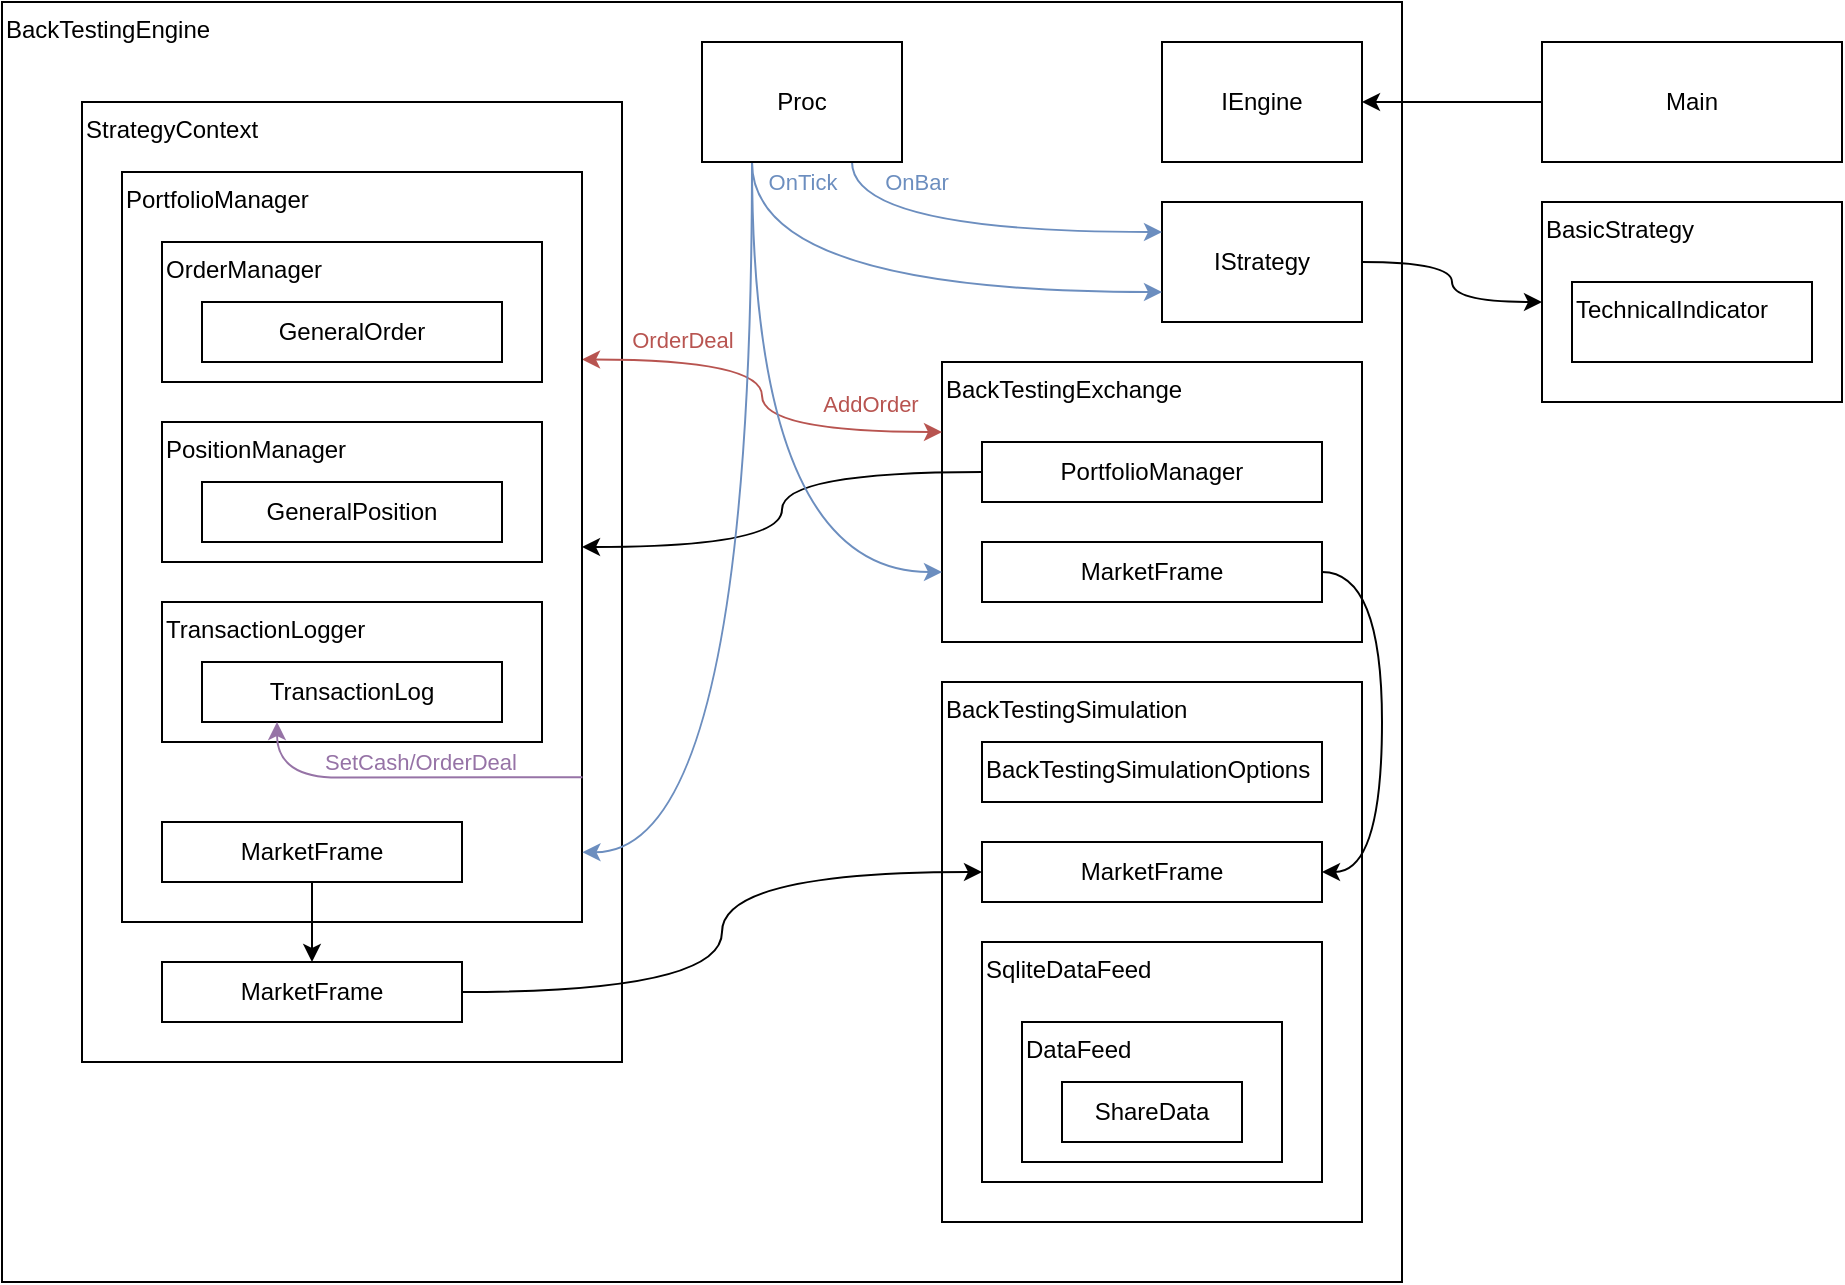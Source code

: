<mxfile compressed="false" version="17.4.2" type="device">
  <diagram id="RBpdQvFY65Nsy8YPTfME" name="第 1 页">
    <mxGraphModel dx="1346" dy="979" grid="1" gridSize="10" guides="1" tooltips="1" connect="1" arrows="1" fold="1" page="1" pageScale="1" pageWidth="1169" pageHeight="827" math="0" shadow="0">
      <root>
        <mxCell id="0" />
        <mxCell id="1" parent="0" />
        <mxCell id="mXMzZNQ0g-Ou7os5mHfn-1" value="BasicStrategy" style="rounded=0;whiteSpace=wrap;html=1;fillColor=none;align=left;verticalAlign=top;" parent="1" vertex="1">
          <mxGeometry x="890" y="180" width="150" height="100" as="geometry" />
        </mxCell>
        <mxCell id="qF3u3loVeFJ1pEqu5Syw-4" value="BackTestingEngine" style="rounded=0;whiteSpace=wrap;html=1;fillColor=none;align=left;verticalAlign=top;" parent="1" vertex="1">
          <mxGeometry x="120" y="80" width="700" height="640" as="geometry" />
        </mxCell>
        <mxCell id="qF3u3loVeFJ1pEqu5Syw-5" value="IEngine" style="rounded=0;whiteSpace=wrap;html=1;fillColor=none;align=center;verticalAlign=middle;" parent="1" vertex="1">
          <mxGeometry x="700" y="100" width="100" height="60" as="geometry" />
        </mxCell>
        <mxCell id="qF3u3loVeFJ1pEqu5Syw-6" value="StrategyContext" style="rounded=0;whiteSpace=wrap;html=1;fillColor=none;align=left;verticalAlign=top;" parent="1" vertex="1">
          <mxGeometry x="160" y="130" width="270" height="480" as="geometry" />
        </mxCell>
        <mxCell id="qF3u3loVeFJ1pEqu5Syw-7" value="BackTestingExchange" style="rounded=0;whiteSpace=wrap;html=1;fillColor=none;align=left;verticalAlign=top;" parent="1" vertex="1">
          <mxGeometry x="590" y="260" width="210" height="140" as="geometry" />
        </mxCell>
        <mxCell id="mXMzZNQ0g-Ou7os5mHfn-6" style="edgeStyle=orthogonalEdgeStyle;rounded=0;orthogonalLoop=1;jettySize=auto;html=1;exitX=1;exitY=0.5;exitDx=0;exitDy=0;entryX=0;entryY=0.5;entryDx=0;entryDy=0;curved=1;" parent="1" source="qF3u3loVeFJ1pEqu5Syw-8" target="mXMzZNQ0g-Ou7os5mHfn-1" edge="1">
          <mxGeometry relative="1" as="geometry" />
        </mxCell>
        <mxCell id="qF3u3loVeFJ1pEqu5Syw-8" value="IStrategy" style="rounded=0;whiteSpace=wrap;html=1;fillColor=none;align=center;verticalAlign=middle;" parent="1" vertex="1">
          <mxGeometry x="700" y="180" width="100" height="60" as="geometry" />
        </mxCell>
        <mxCell id="qF3u3loVeFJ1pEqu5Syw-9" value="TechnicalIndicator" style="rounded=0;whiteSpace=wrap;html=1;fillColor=none;align=left;verticalAlign=top;" parent="1" vertex="1">
          <mxGeometry x="905" y="220" width="120" height="40" as="geometry" />
        </mxCell>
        <mxCell id="mXMzZNQ0g-Ou7os5mHfn-24" style="edgeStyle=orthogonalEdgeStyle;curved=1;rounded=0;orthogonalLoop=1;jettySize=auto;html=1;exitX=1;exitY=0.25;exitDx=0;exitDy=0;entryX=0;entryY=0.25;entryDx=0;entryDy=0;fontColor=#3399FF;elbow=vertical;fillColor=#f8cecc;strokeColor=#b85450;startArrow=classic;startFill=1;" parent="1" source="qF3u3loVeFJ1pEqu5Syw-10" target="qF3u3loVeFJ1pEqu5Syw-7" edge="1">
          <mxGeometry relative="1" as="geometry" />
        </mxCell>
        <mxCell id="mXMzZNQ0g-Ou7os5mHfn-25" value="OrderDeal" style="edgeLabel;html=1;align=center;verticalAlign=middle;resizable=0;points=[];fontColor=#B85450;labelBackgroundColor=none;" parent="mXMzZNQ0g-Ou7os5mHfn-24" vertex="1" connectable="0">
          <mxGeometry x="-0.155" y="-8" relative="1" as="geometry">
            <mxPoint x="-32" y="-12" as="offset" />
          </mxGeometry>
        </mxCell>
        <mxCell id="KNElKZGZja4anB7XShgt-13" value="AddOrder" style="edgeLabel;html=1;align=center;verticalAlign=middle;resizable=0;points=[];fontColor=#B85450;labelBackgroundColor=none;" vertex="1" connectable="0" parent="mXMzZNQ0g-Ou7os5mHfn-24">
          <mxGeometry x="-0.368" y="-5" relative="1" as="geometry">
            <mxPoint x="75" y="17" as="offset" />
          </mxGeometry>
        </mxCell>
        <mxCell id="qF3u3loVeFJ1pEqu5Syw-10" value="PortfolioManager" style="rounded=0;whiteSpace=wrap;html=1;fillColor=none;align=left;verticalAlign=top;" parent="1" vertex="1">
          <mxGeometry x="180" y="165" width="230" height="375" as="geometry" />
        </mxCell>
        <mxCell id="KNElKZGZja4anB7XShgt-8" style="edgeStyle=orthogonalEdgeStyle;curved=1;rounded=0;orthogonalLoop=1;jettySize=auto;html=1;exitX=1;exitY=0.5;exitDx=0;exitDy=0;entryX=0;entryY=0.5;entryDx=0;entryDy=0;" edge="1" parent="1" source="qF3u3loVeFJ1pEqu5Syw-11" target="KNElKZGZja4anB7XShgt-5">
          <mxGeometry relative="1" as="geometry" />
        </mxCell>
        <mxCell id="qF3u3loVeFJ1pEqu5Syw-11" value="MarketFrame" style="rounded=0;whiteSpace=wrap;html=1;fillColor=none;align=center;verticalAlign=middle;" parent="1" vertex="1">
          <mxGeometry x="200" y="560" width="150" height="30" as="geometry" />
        </mxCell>
        <mxCell id="KNElKZGZja4anB7XShgt-9" style="edgeStyle=orthogonalEdgeStyle;curved=1;rounded=0;orthogonalLoop=1;jettySize=auto;html=1;exitX=0.5;exitY=1;exitDx=0;exitDy=0;entryX=0.5;entryY=0;entryDx=0;entryDy=0;" edge="1" parent="1" source="qF3u3loVeFJ1pEqu5Syw-12" target="qF3u3loVeFJ1pEqu5Syw-11">
          <mxGeometry relative="1" as="geometry" />
        </mxCell>
        <mxCell id="qF3u3loVeFJ1pEqu5Syw-12" value="MarketFrame" style="rounded=0;whiteSpace=wrap;html=1;fillColor=none;align=center;verticalAlign=middle;" parent="1" vertex="1">
          <mxGeometry x="200" y="490" width="150" height="30" as="geometry" />
        </mxCell>
        <mxCell id="qF3u3loVeFJ1pEqu5Syw-16" value="OrderManager" style="rounded=0;whiteSpace=wrap;html=1;fillColor=none;align=left;verticalAlign=top;" parent="1" vertex="1">
          <mxGeometry x="200" y="200" width="190" height="70" as="geometry" />
        </mxCell>
        <mxCell id="qF3u3loVeFJ1pEqu5Syw-17" value="PositionManager" style="rounded=0;whiteSpace=wrap;html=1;fillColor=none;align=left;verticalAlign=top;" parent="1" vertex="1">
          <mxGeometry x="200" y="290" width="190" height="70" as="geometry" />
        </mxCell>
        <mxCell id="qF3u3loVeFJ1pEqu5Syw-18" value="TransactionLogger" style="rounded=0;whiteSpace=wrap;html=1;fillColor=none;align=left;verticalAlign=top;" parent="1" vertex="1">
          <mxGeometry x="200" y="380" width="190" height="70" as="geometry" />
        </mxCell>
        <mxCell id="qF3u3loVeFJ1pEqu5Syw-19" value="GeneralOrder" style="rounded=0;whiteSpace=wrap;html=1;fillColor=none;align=center;verticalAlign=middle;" parent="1" vertex="1">
          <mxGeometry x="220" y="230" width="150" height="30" as="geometry" />
        </mxCell>
        <mxCell id="qF3u3loVeFJ1pEqu5Syw-20" value="GeneralPosition" style="rounded=0;whiteSpace=wrap;html=1;fillColor=none;align=center;verticalAlign=middle;" parent="1" vertex="1">
          <mxGeometry x="220" y="320" width="150" height="30" as="geometry" />
        </mxCell>
        <mxCell id="qF3u3loVeFJ1pEqu5Syw-21" value="TransactionLog" style="rounded=0;whiteSpace=wrap;html=1;fillColor=none;align=center;verticalAlign=middle;" parent="1" vertex="1">
          <mxGeometry x="220" y="410" width="150" height="30" as="geometry" />
        </mxCell>
        <mxCell id="KNElKZGZja4anB7XShgt-12" style="edgeStyle=orthogonalEdgeStyle;curved=1;rounded=0;orthogonalLoop=1;jettySize=auto;html=1;exitX=1;exitY=0.5;exitDx=0;exitDy=0;entryX=1;entryY=0.5;entryDx=0;entryDy=0;fontColor=#B85450;" edge="1" parent="1" source="qF3u3loVeFJ1pEqu5Syw-22" target="KNElKZGZja4anB7XShgt-5">
          <mxGeometry relative="1" as="geometry">
            <Array as="points">
              <mxPoint x="810" y="365" />
              <mxPoint x="810" y="515" />
            </Array>
          </mxGeometry>
        </mxCell>
        <mxCell id="qF3u3loVeFJ1pEqu5Syw-22" value="MarketFrame" style="rounded=0;whiteSpace=wrap;html=1;fillColor=none;align=center;verticalAlign=middle;" parent="1" vertex="1">
          <mxGeometry x="610" y="350" width="170" height="30" as="geometry" />
        </mxCell>
        <mxCell id="mXMzZNQ0g-Ou7os5mHfn-7" style="edgeStyle=orthogonalEdgeStyle;rounded=0;orthogonalLoop=1;jettySize=auto;html=1;exitX=0;exitY=0.5;exitDx=0;exitDy=0;elbow=vertical;curved=1;" parent="1" source="qF3u3loVeFJ1pEqu5Syw-23" target="qF3u3loVeFJ1pEqu5Syw-10" edge="1">
          <mxGeometry relative="1" as="geometry" />
        </mxCell>
        <mxCell id="qF3u3loVeFJ1pEqu5Syw-23" value="PortfolioManager" style="rounded=0;whiteSpace=wrap;html=1;fillColor=none;align=center;verticalAlign=middle;" parent="1" vertex="1">
          <mxGeometry x="610" y="300" width="170" height="30" as="geometry" />
        </mxCell>
        <mxCell id="mXMzZNQ0g-Ou7os5mHfn-4" style="edgeStyle=orthogonalEdgeStyle;rounded=0;orthogonalLoop=1;jettySize=auto;html=1;exitX=0;exitY=0.5;exitDx=0;exitDy=0;entryX=1;entryY=0.5;entryDx=0;entryDy=0;" parent="1" source="mXMzZNQ0g-Ou7os5mHfn-3" target="qF3u3loVeFJ1pEqu5Syw-5" edge="1">
          <mxGeometry relative="1" as="geometry" />
        </mxCell>
        <mxCell id="mXMzZNQ0g-Ou7os5mHfn-3" value="Main" style="rounded=0;whiteSpace=wrap;html=1;fillColor=none;align=center;verticalAlign=middle;" parent="1" vertex="1">
          <mxGeometry x="890" y="100" width="150" height="60" as="geometry" />
        </mxCell>
        <mxCell id="mXMzZNQ0g-Ou7os5mHfn-5" value="BackTestingSimulation" style="rounded=0;whiteSpace=wrap;html=1;fillColor=none;align=left;verticalAlign=top;" parent="1" vertex="1">
          <mxGeometry x="590" y="420" width="210" height="270" as="geometry" />
        </mxCell>
        <mxCell id="mXMzZNQ0g-Ou7os5mHfn-13" style="edgeStyle=orthogonalEdgeStyle;curved=1;rounded=0;orthogonalLoop=1;jettySize=auto;html=1;exitX=0.25;exitY=1;exitDx=0;exitDy=0;entryX=0;entryY=0.75;entryDx=0;entryDy=0;elbow=vertical;fillColor=#dae8fc;strokeColor=#6c8ebf;" parent="1" source="mXMzZNQ0g-Ou7os5mHfn-8" target="qF3u3loVeFJ1pEqu5Syw-8" edge="1">
          <mxGeometry relative="1" as="geometry" />
        </mxCell>
        <mxCell id="mXMzZNQ0g-Ou7os5mHfn-21" value="OnTick" style="edgeLabel;html=1;align=center;verticalAlign=middle;resizable=0;points=[];fontColor=#6C8EBF;labelBackgroundColor=none;" parent="mXMzZNQ0g-Ou7os5mHfn-13" vertex="1" connectable="0">
          <mxGeometry x="0.215" y="7" relative="1" as="geometry">
            <mxPoint x="-74" y="-48" as="offset" />
          </mxGeometry>
        </mxCell>
        <mxCell id="mXMzZNQ0g-Ou7os5mHfn-14" style="edgeStyle=orthogonalEdgeStyle;curved=1;rounded=0;orthogonalLoop=1;jettySize=auto;html=1;exitX=0.75;exitY=1;exitDx=0;exitDy=0;entryX=0;entryY=0.25;entryDx=0;entryDy=0;elbow=vertical;fillColor=#dae8fc;strokeColor=#6c8ebf;" parent="1" source="mXMzZNQ0g-Ou7os5mHfn-8" target="qF3u3loVeFJ1pEqu5Syw-8" edge="1">
          <mxGeometry relative="1" as="geometry" />
        </mxCell>
        <mxCell id="mXMzZNQ0g-Ou7os5mHfn-20" value="OnBar" style="edgeLabel;html=1;align=center;verticalAlign=middle;resizable=0;points=[];fontColor=#6C8EBF;labelBackgroundColor=none;" parent="mXMzZNQ0g-Ou7os5mHfn-14" vertex="1" connectable="0">
          <mxGeometry x="-0.249" y="12" relative="1" as="geometry">
            <mxPoint x="-5" y="-13" as="offset" />
          </mxGeometry>
        </mxCell>
        <mxCell id="mXMzZNQ0g-Ou7os5mHfn-17" style="edgeStyle=orthogonalEdgeStyle;curved=1;rounded=0;orthogonalLoop=1;jettySize=auto;html=1;exitX=0.25;exitY=1;exitDx=0;exitDy=0;entryX=1.001;entryY=0.907;entryDx=0;entryDy=0;fontColor=#3399FF;elbow=vertical;fillColor=#dae8fc;strokeColor=#6c8ebf;entryPerimeter=0;" parent="1" source="mXMzZNQ0g-Ou7os5mHfn-8" target="qF3u3loVeFJ1pEqu5Syw-10" edge="1">
          <mxGeometry relative="1" as="geometry" />
        </mxCell>
        <mxCell id="mXMzZNQ0g-Ou7os5mHfn-22" style="edgeStyle=orthogonalEdgeStyle;curved=1;rounded=0;orthogonalLoop=1;jettySize=auto;html=1;exitX=0.25;exitY=1;exitDx=0;exitDy=0;entryX=0;entryY=0.75;entryDx=0;entryDy=0;fontColor=#3399FF;elbow=vertical;fillColor=#dae8fc;strokeColor=#6c8ebf;" parent="1" source="mXMzZNQ0g-Ou7os5mHfn-8" target="qF3u3loVeFJ1pEqu5Syw-7" edge="1">
          <mxGeometry relative="1" as="geometry" />
        </mxCell>
        <mxCell id="mXMzZNQ0g-Ou7os5mHfn-8" value="Proc" style="rounded=0;whiteSpace=wrap;html=1;fillColor=none;align=center;verticalAlign=middle;" parent="1" vertex="1">
          <mxGeometry x="470" y="100" width="100" height="60" as="geometry" />
        </mxCell>
        <mxCell id="mXMzZNQ0g-Ou7os5mHfn-31" style="edgeStyle=orthogonalEdgeStyle;curved=1;rounded=0;orthogonalLoop=1;jettySize=auto;html=1;exitX=1.001;exitY=0.807;exitDx=0;exitDy=0;entryX=0.25;entryY=1;entryDx=0;entryDy=0;fontColor=#CCCC00;elbow=vertical;exitPerimeter=0;fillColor=#e1d5e7;strokeColor=#9673A6;" parent="1" source="qF3u3loVeFJ1pEqu5Syw-10" target="qF3u3loVeFJ1pEqu5Syw-21" edge="1">
          <mxGeometry relative="1" as="geometry">
            <Array as="points">
              <mxPoint x="320" y="468" />
              <mxPoint x="258" y="468" />
            </Array>
          </mxGeometry>
        </mxCell>
        <mxCell id="mXMzZNQ0g-Ou7os5mHfn-32" value="&lt;span style=&quot;&quot;&gt;SetCash/&lt;/span&gt;&lt;font&gt;OrderDeal&lt;/font&gt;" style="edgeLabel;html=1;align=center;verticalAlign=middle;resizable=0;points=[];fontColor=#9673A6;labelBackgroundColor=none;" parent="mXMzZNQ0g-Ou7os5mHfn-31" vertex="1" connectable="0">
          <mxGeometry x="0.27" y="-9" relative="1" as="geometry">
            <mxPoint x="34" y="1" as="offset" />
          </mxGeometry>
        </mxCell>
        <mxCell id="KNElKZGZja4anB7XShgt-1" value="SqliteDataFeed" style="rounded=0;whiteSpace=wrap;html=1;fillColor=none;align=left;verticalAlign=top;" vertex="1" parent="1">
          <mxGeometry x="610" y="550" width="170" height="120" as="geometry" />
        </mxCell>
        <mxCell id="KNElKZGZja4anB7XShgt-2" value="DataFeed" style="rounded=0;whiteSpace=wrap;html=1;fillColor=none;align=left;verticalAlign=top;" vertex="1" parent="1">
          <mxGeometry x="630" y="590" width="130" height="70" as="geometry" />
        </mxCell>
        <mxCell id="KNElKZGZja4anB7XShgt-3" value="ShareData" style="rounded=0;whiteSpace=wrap;html=1;fillColor=none;align=center;verticalAlign=middle;" vertex="1" parent="1">
          <mxGeometry x="650" y="620" width="90" height="30" as="geometry" />
        </mxCell>
        <mxCell id="KNElKZGZja4anB7XShgt-4" value="BackTestingSimulationOptions" style="rounded=0;whiteSpace=wrap;html=1;fillColor=none;align=left;verticalAlign=top;" vertex="1" parent="1">
          <mxGeometry x="610" y="450" width="170" height="30" as="geometry" />
        </mxCell>
        <mxCell id="KNElKZGZja4anB7XShgt-5" value="MarketFrame" style="rounded=0;whiteSpace=wrap;html=1;fillColor=none;align=center;verticalAlign=middle;" vertex="1" parent="1">
          <mxGeometry x="610" y="500" width="170" height="30" as="geometry" />
        </mxCell>
      </root>
    </mxGraphModel>
  </diagram>
</mxfile>
